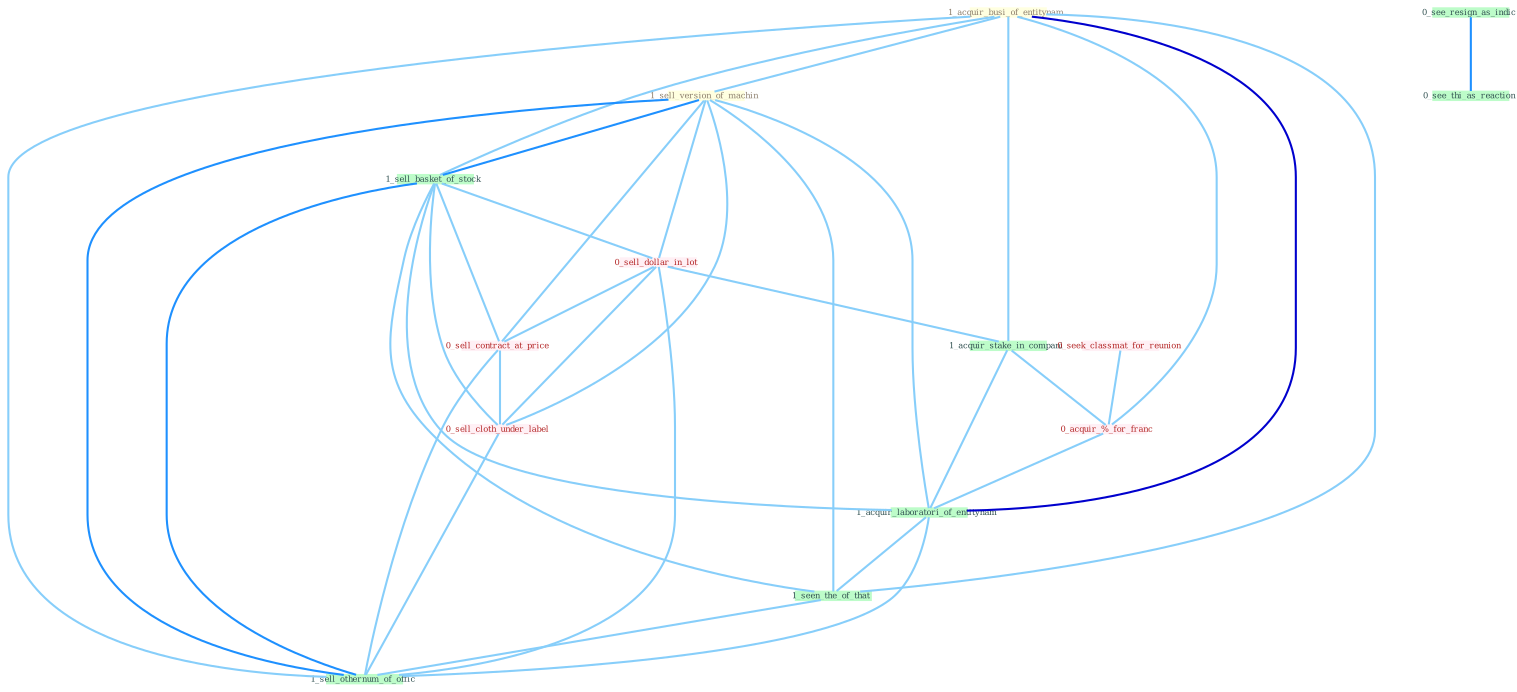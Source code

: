 Graph G{ 
    node
    [shape=polygon,style=filled,width=.5,height=.06,color="#BDFCC9",fixedsize=true,fontsize=4,
    fontcolor="#2f4f4f"];
    {node
    [color="#ffffe0", fontcolor="#8b7d6b"] "1_acquir_busi_of_entitynam " "1_sell_version_of_machin "}
{node [color="#fff0f5", fontcolor="#b22222"] "0_seek_classmat_for_reunion " "0_sell_dollar_in_lot " "0_acquir_%_for_franc " "0_sell_contract_at_price " "0_sell_cloth_under_label "}
edge [color="#B0E2FF"];

	"1_acquir_busi_of_entitynam " -- "1_sell_version_of_machin " [w="1", color="#87cefa" ];
	"1_acquir_busi_of_entitynam " -- "1_sell_basket_of_stock " [w="1", color="#87cefa" ];
	"1_acquir_busi_of_entitynam " -- "1_acquir_stake_in_compani " [w="1", color="#87cefa" ];
	"1_acquir_busi_of_entitynam " -- "0_acquir_%_for_franc " [w="1", color="#87cefa" ];
	"1_acquir_busi_of_entitynam " -- "1_acquir_laboratori_of_entitynam " [w="3", color="#0000cd" , len=0.6];
	"1_acquir_busi_of_entitynam " -- "1_seen_the_of_that " [w="1", color="#87cefa" ];
	"1_acquir_busi_of_entitynam " -- "1_sell_othernum_of_offic " [w="1", color="#87cefa" ];
	"1_sell_version_of_machin " -- "1_sell_basket_of_stock " [w="2", color="#1e90ff" , len=0.8];
	"1_sell_version_of_machin " -- "0_sell_dollar_in_lot " [w="1", color="#87cefa" ];
	"1_sell_version_of_machin " -- "0_sell_contract_at_price " [w="1", color="#87cefa" ];
	"1_sell_version_of_machin " -- "1_acquir_laboratori_of_entitynam " [w="1", color="#87cefa" ];
	"1_sell_version_of_machin " -- "0_sell_cloth_under_label " [w="1", color="#87cefa" ];
	"1_sell_version_of_machin " -- "1_seen_the_of_that " [w="1", color="#87cefa" ];
	"1_sell_version_of_machin " -- "1_sell_othernum_of_offic " [w="2", color="#1e90ff" , len=0.8];
	"0_seek_classmat_for_reunion " -- "0_acquir_%_for_franc " [w="1", color="#87cefa" ];
	"1_sell_basket_of_stock " -- "0_sell_dollar_in_lot " [w="1", color="#87cefa" ];
	"1_sell_basket_of_stock " -- "0_sell_contract_at_price " [w="1", color="#87cefa" ];
	"1_sell_basket_of_stock " -- "1_acquir_laboratori_of_entitynam " [w="1", color="#87cefa" ];
	"1_sell_basket_of_stock " -- "0_sell_cloth_under_label " [w="1", color="#87cefa" ];
	"1_sell_basket_of_stock " -- "1_seen_the_of_that " [w="1", color="#87cefa" ];
	"1_sell_basket_of_stock " -- "1_sell_othernum_of_offic " [w="2", color="#1e90ff" , len=0.8];
	"0_sell_dollar_in_lot " -- "1_acquir_stake_in_compani " [w="1", color="#87cefa" ];
	"0_sell_dollar_in_lot " -- "0_sell_contract_at_price " [w="1", color="#87cefa" ];
	"0_sell_dollar_in_lot " -- "0_sell_cloth_under_label " [w="1", color="#87cefa" ];
	"0_sell_dollar_in_lot " -- "1_sell_othernum_of_offic " [w="1", color="#87cefa" ];
	"0_see_resign_as_indic " -- "0_see_thi_as_reaction " [w="2", color="#1e90ff" , len=0.8];
	"1_acquir_stake_in_compani " -- "0_acquir_%_for_franc " [w="1", color="#87cefa" ];
	"1_acquir_stake_in_compani " -- "1_acquir_laboratori_of_entitynam " [w="1", color="#87cefa" ];
	"0_acquir_%_for_franc " -- "1_acquir_laboratori_of_entitynam " [w="1", color="#87cefa" ];
	"0_sell_contract_at_price " -- "0_sell_cloth_under_label " [w="1", color="#87cefa" ];
	"0_sell_contract_at_price " -- "1_sell_othernum_of_offic " [w="1", color="#87cefa" ];
	"1_acquir_laboratori_of_entitynam " -- "1_seen_the_of_that " [w="1", color="#87cefa" ];
	"1_acquir_laboratori_of_entitynam " -- "1_sell_othernum_of_offic " [w="1", color="#87cefa" ];
	"0_sell_cloth_under_label " -- "1_sell_othernum_of_offic " [w="1", color="#87cefa" ];
	"1_seen_the_of_that " -- "1_sell_othernum_of_offic " [w="1", color="#87cefa" ];
}